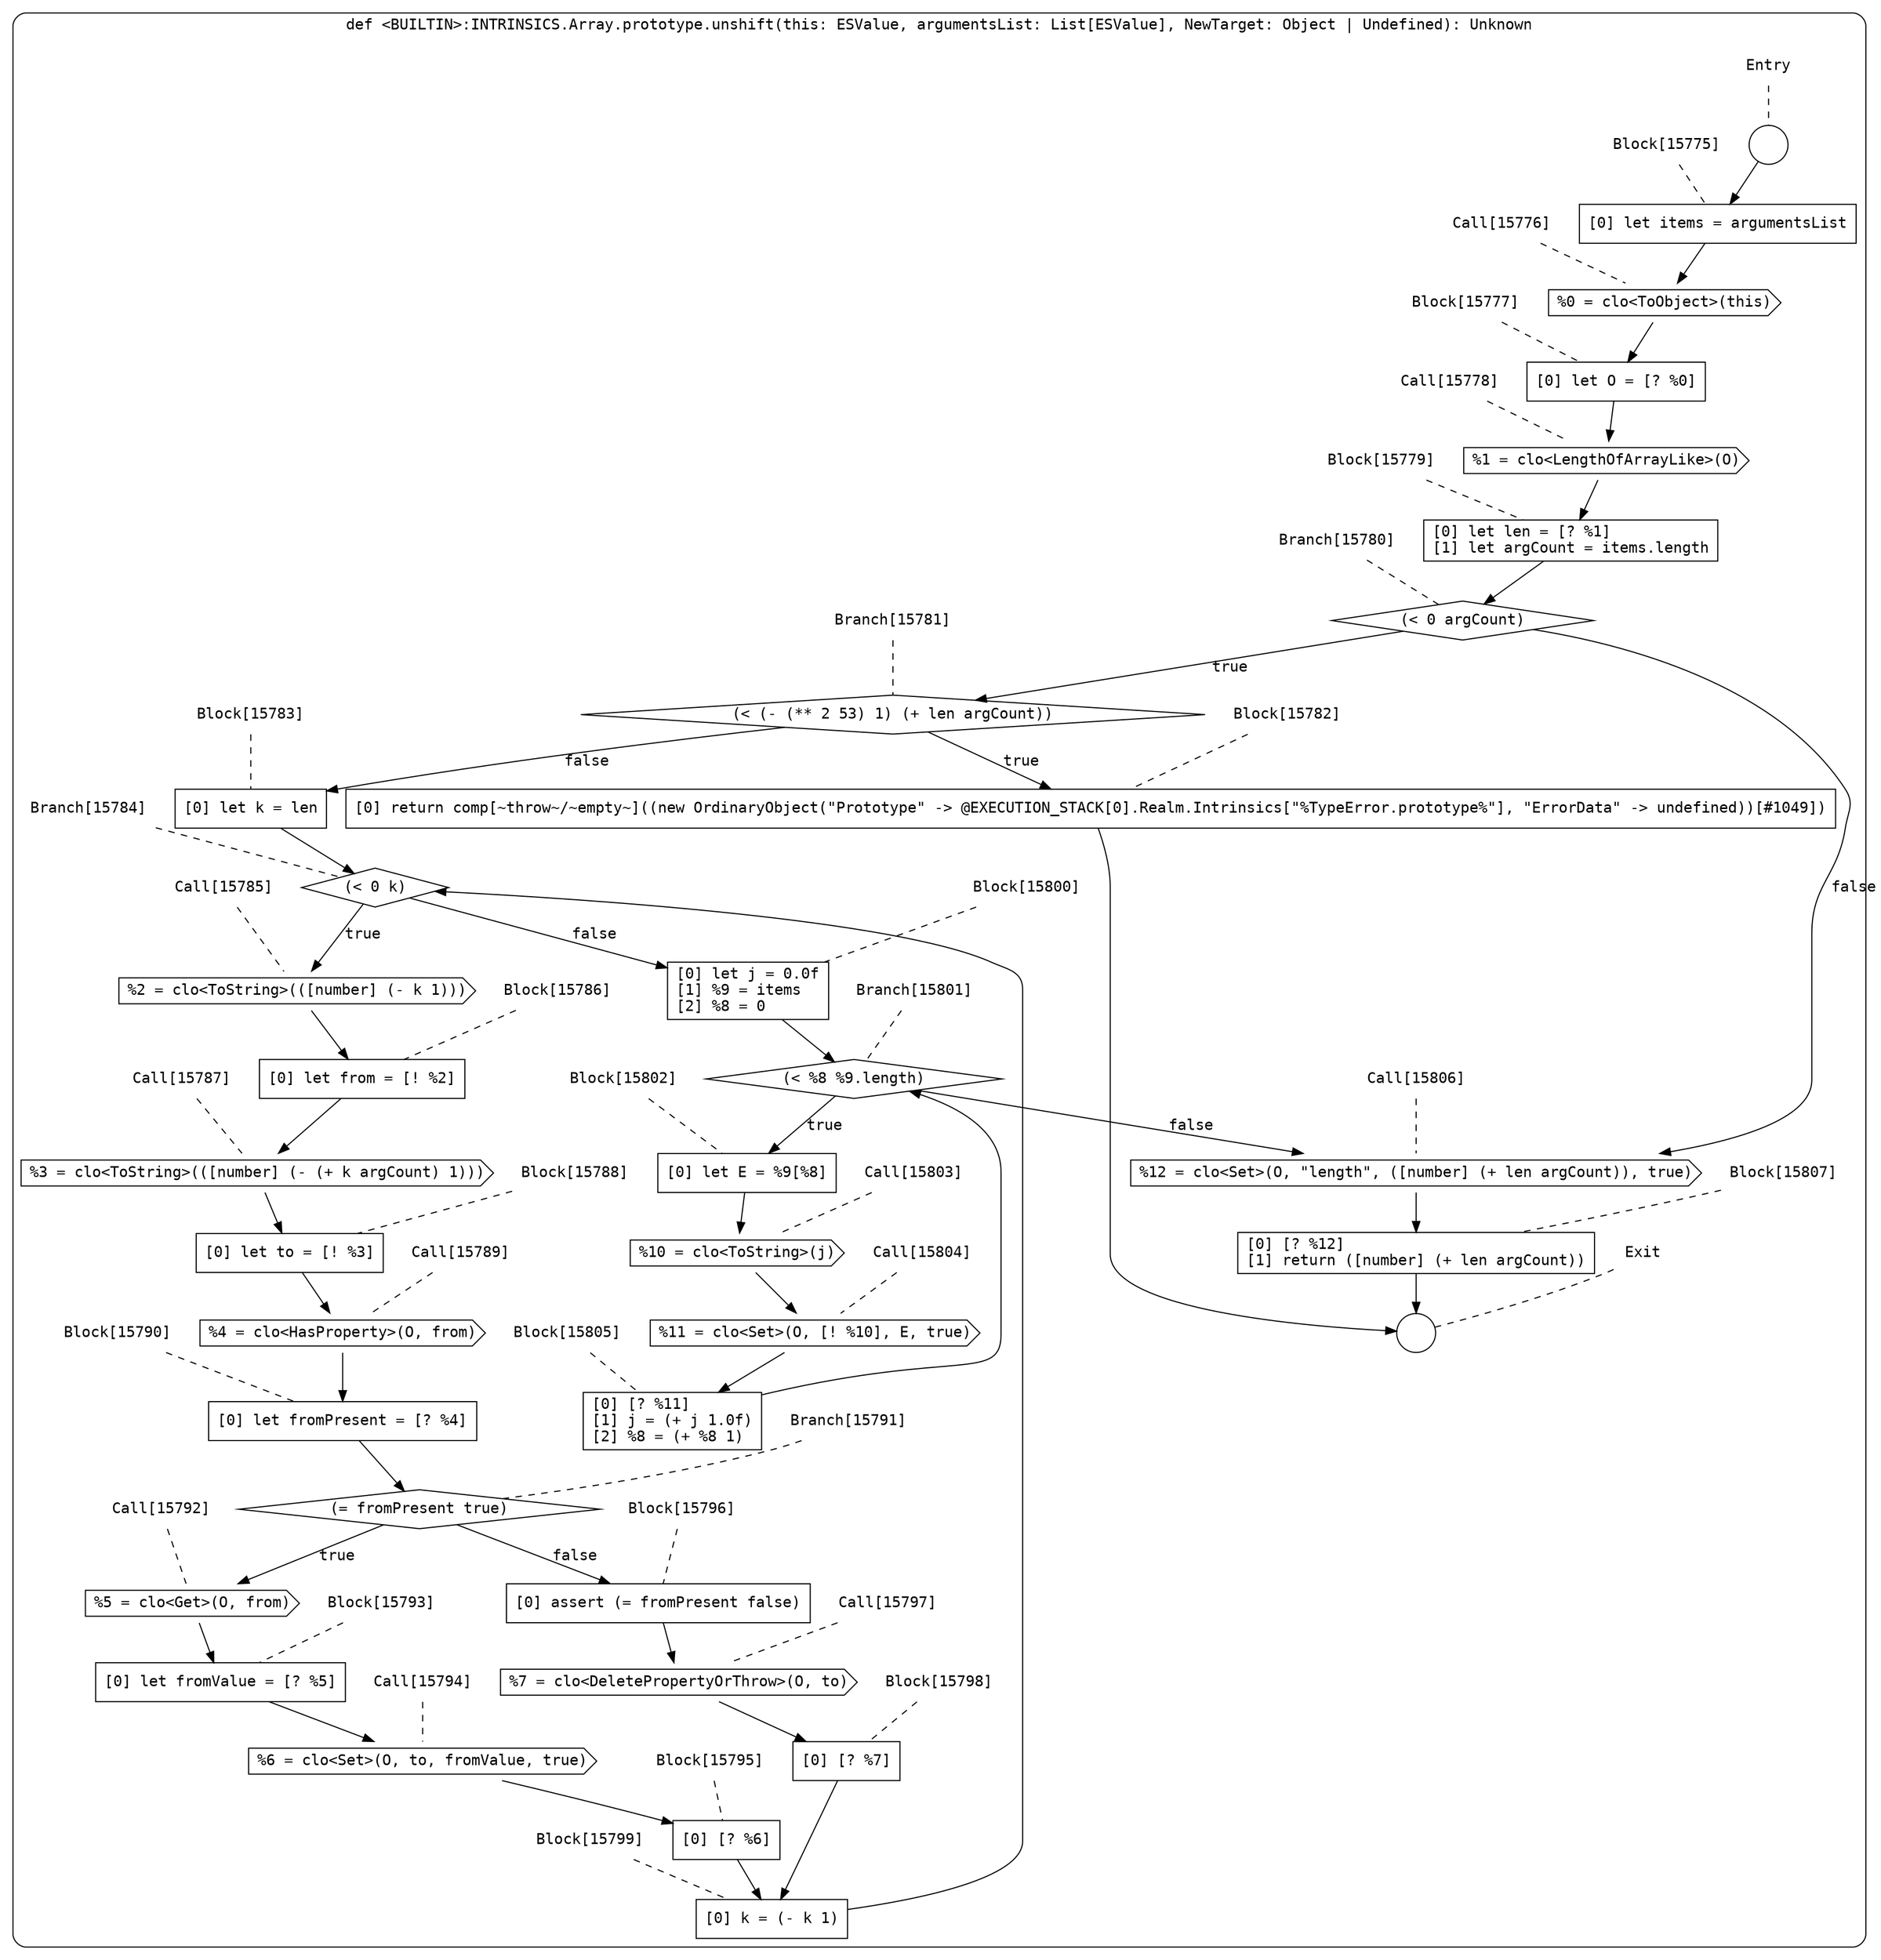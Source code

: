 digraph {
  graph [fontname = "Consolas"]
  node [fontname = "Consolas"]
  edge [fontname = "Consolas"]
  subgraph cluster2378 {
    label = "def <BUILTIN>:INTRINSICS.Array.prototype.unshift(this: ESValue, argumentsList: List[ESValue], NewTarget: Object | Undefined): Unknown"
    style = rounded
    cluster2378_entry_name [shape=none, label=<<font color="black">Entry</font>>]
    cluster2378_entry_name -> cluster2378_entry [arrowhead=none, color="black", style=dashed]
    cluster2378_entry [shape=circle label=" " color="black" fillcolor="white" style=filled]
    cluster2378_entry -> node15775 [color="black"]
    cluster2378_exit_name [shape=none, label=<<font color="black">Exit</font>>]
    cluster2378_exit_name -> cluster2378_exit [arrowhead=none, color="black", style=dashed]
    cluster2378_exit [shape=circle label=" " color="black" fillcolor="white" style=filled]
    node15775_name [shape=none, label=<<font color="black">Block[15775]</font>>]
    node15775_name -> node15775 [arrowhead=none, color="black", style=dashed]
    node15775 [shape=box, label=<<font color="black">[0] let items = argumentsList<BR ALIGN="LEFT"/></font>> color="black" fillcolor="white", style=filled]
    node15775 -> node15776 [color="black"]
    node15776_name [shape=none, label=<<font color="black">Call[15776]</font>>]
    node15776_name -> node15776 [arrowhead=none, color="black", style=dashed]
    node15776 [shape=cds, label=<<font color="black">%0 = clo&lt;ToObject&gt;(this)</font>> color="black" fillcolor="white", style=filled]
    node15776 -> node15777 [color="black"]
    node15777_name [shape=none, label=<<font color="black">Block[15777]</font>>]
    node15777_name -> node15777 [arrowhead=none, color="black", style=dashed]
    node15777 [shape=box, label=<<font color="black">[0] let O = [? %0]<BR ALIGN="LEFT"/></font>> color="black" fillcolor="white", style=filled]
    node15777 -> node15778 [color="black"]
    node15778_name [shape=none, label=<<font color="black">Call[15778]</font>>]
    node15778_name -> node15778 [arrowhead=none, color="black", style=dashed]
    node15778 [shape=cds, label=<<font color="black">%1 = clo&lt;LengthOfArrayLike&gt;(O)</font>> color="black" fillcolor="white", style=filled]
    node15778 -> node15779 [color="black"]
    node15779_name [shape=none, label=<<font color="black">Block[15779]</font>>]
    node15779_name -> node15779 [arrowhead=none, color="black", style=dashed]
    node15779 [shape=box, label=<<font color="black">[0] let len = [? %1]<BR ALIGN="LEFT"/>[1] let argCount = items.length<BR ALIGN="LEFT"/></font>> color="black" fillcolor="white", style=filled]
    node15779 -> node15780 [color="black"]
    node15780_name [shape=none, label=<<font color="black">Branch[15780]</font>>]
    node15780_name -> node15780 [arrowhead=none, color="black", style=dashed]
    node15780 [shape=diamond, label=<<font color="black">(&lt; 0 argCount)</font>> color="black" fillcolor="white", style=filled]
    node15780 -> node15781 [label=<<font color="black">true</font>> color="black"]
    node15780 -> node15806 [label=<<font color="black">false</font>> color="black"]
    node15781_name [shape=none, label=<<font color="black">Branch[15781]</font>>]
    node15781_name -> node15781 [arrowhead=none, color="black", style=dashed]
    node15781 [shape=diamond, label=<<font color="black">(&lt; (- (** 2 53) 1) (+ len argCount))</font>> color="black" fillcolor="white", style=filled]
    node15781 -> node15782 [label=<<font color="black">true</font>> color="black"]
    node15781 -> node15783 [label=<<font color="black">false</font>> color="black"]
    node15806_name [shape=none, label=<<font color="black">Call[15806]</font>>]
    node15806_name -> node15806 [arrowhead=none, color="black", style=dashed]
    node15806 [shape=cds, label=<<font color="black">%12 = clo&lt;Set&gt;(O, &quot;length&quot;, ([number] (+ len argCount)), true)</font>> color="black" fillcolor="white", style=filled]
    node15806 -> node15807 [color="black"]
    node15782_name [shape=none, label=<<font color="black">Block[15782]</font>>]
    node15782_name -> node15782 [arrowhead=none, color="black", style=dashed]
    node15782 [shape=box, label=<<font color="black">[0] return comp[~throw~/~empty~]((new OrdinaryObject(&quot;Prototype&quot; -&gt; @EXECUTION_STACK[0].Realm.Intrinsics[&quot;%TypeError.prototype%&quot;], &quot;ErrorData&quot; -&gt; undefined))[#1049])<BR ALIGN="LEFT"/></font>> color="black" fillcolor="white", style=filled]
    node15782 -> cluster2378_exit [color="black"]
    node15783_name [shape=none, label=<<font color="black">Block[15783]</font>>]
    node15783_name -> node15783 [arrowhead=none, color="black", style=dashed]
    node15783 [shape=box, label=<<font color="black">[0] let k = len<BR ALIGN="LEFT"/></font>> color="black" fillcolor="white", style=filled]
    node15783 -> node15784 [color="black"]
    node15807_name [shape=none, label=<<font color="black">Block[15807]</font>>]
    node15807_name -> node15807 [arrowhead=none, color="black", style=dashed]
    node15807 [shape=box, label=<<font color="black">[0] [? %12]<BR ALIGN="LEFT"/>[1] return ([number] (+ len argCount))<BR ALIGN="LEFT"/></font>> color="black" fillcolor="white", style=filled]
    node15807 -> cluster2378_exit [color="black"]
    node15784_name [shape=none, label=<<font color="black">Branch[15784]</font>>]
    node15784_name -> node15784 [arrowhead=none, color="black", style=dashed]
    node15784 [shape=diamond, label=<<font color="black">(&lt; 0 k)</font>> color="black" fillcolor="white", style=filled]
    node15784 -> node15785 [label=<<font color="black">true</font>> color="black"]
    node15784 -> node15800 [label=<<font color="black">false</font>> color="black"]
    node15785_name [shape=none, label=<<font color="black">Call[15785]</font>>]
    node15785_name -> node15785 [arrowhead=none, color="black", style=dashed]
    node15785 [shape=cds, label=<<font color="black">%2 = clo&lt;ToString&gt;(([number] (- k 1)))</font>> color="black" fillcolor="white", style=filled]
    node15785 -> node15786 [color="black"]
    node15800_name [shape=none, label=<<font color="black">Block[15800]</font>>]
    node15800_name -> node15800 [arrowhead=none, color="black", style=dashed]
    node15800 [shape=box, label=<<font color="black">[0] let j = 0.0f<BR ALIGN="LEFT"/>[1] %9 = items<BR ALIGN="LEFT"/>[2] %8 = 0<BR ALIGN="LEFT"/></font>> color="black" fillcolor="white", style=filled]
    node15800 -> node15801 [color="black"]
    node15786_name [shape=none, label=<<font color="black">Block[15786]</font>>]
    node15786_name -> node15786 [arrowhead=none, color="black", style=dashed]
    node15786 [shape=box, label=<<font color="black">[0] let from = [! %2]<BR ALIGN="LEFT"/></font>> color="black" fillcolor="white", style=filled]
    node15786 -> node15787 [color="black"]
    node15801_name [shape=none, label=<<font color="black">Branch[15801]</font>>]
    node15801_name -> node15801 [arrowhead=none, color="black", style=dashed]
    node15801 [shape=diamond, label=<<font color="black">(&lt; %8 %9.length)</font>> color="black" fillcolor="white", style=filled]
    node15801 -> node15802 [label=<<font color="black">true</font>> color="black"]
    node15801 -> node15806 [label=<<font color="black">false</font>> color="black"]
    node15787_name [shape=none, label=<<font color="black">Call[15787]</font>>]
    node15787_name -> node15787 [arrowhead=none, color="black", style=dashed]
    node15787 [shape=cds, label=<<font color="black">%3 = clo&lt;ToString&gt;(([number] (- (+ k argCount) 1)))</font>> color="black" fillcolor="white", style=filled]
    node15787 -> node15788 [color="black"]
    node15802_name [shape=none, label=<<font color="black">Block[15802]</font>>]
    node15802_name -> node15802 [arrowhead=none, color="black", style=dashed]
    node15802 [shape=box, label=<<font color="black">[0] let E = %9[%8]<BR ALIGN="LEFT"/></font>> color="black" fillcolor="white", style=filled]
    node15802 -> node15803 [color="black"]
    node15788_name [shape=none, label=<<font color="black">Block[15788]</font>>]
    node15788_name -> node15788 [arrowhead=none, color="black", style=dashed]
    node15788 [shape=box, label=<<font color="black">[0] let to = [! %3]<BR ALIGN="LEFT"/></font>> color="black" fillcolor="white", style=filled]
    node15788 -> node15789 [color="black"]
    node15803_name [shape=none, label=<<font color="black">Call[15803]</font>>]
    node15803_name -> node15803 [arrowhead=none, color="black", style=dashed]
    node15803 [shape=cds, label=<<font color="black">%10 = clo&lt;ToString&gt;(j)</font>> color="black" fillcolor="white", style=filled]
    node15803 -> node15804 [color="black"]
    node15789_name [shape=none, label=<<font color="black">Call[15789]</font>>]
    node15789_name -> node15789 [arrowhead=none, color="black", style=dashed]
    node15789 [shape=cds, label=<<font color="black">%4 = clo&lt;HasProperty&gt;(O, from)</font>> color="black" fillcolor="white", style=filled]
    node15789 -> node15790 [color="black"]
    node15804_name [shape=none, label=<<font color="black">Call[15804]</font>>]
    node15804_name -> node15804 [arrowhead=none, color="black", style=dashed]
    node15804 [shape=cds, label=<<font color="black">%11 = clo&lt;Set&gt;(O, [! %10], E, true)</font>> color="black" fillcolor="white", style=filled]
    node15804 -> node15805 [color="black"]
    node15790_name [shape=none, label=<<font color="black">Block[15790]</font>>]
    node15790_name -> node15790 [arrowhead=none, color="black", style=dashed]
    node15790 [shape=box, label=<<font color="black">[0] let fromPresent = [? %4]<BR ALIGN="LEFT"/></font>> color="black" fillcolor="white", style=filled]
    node15790 -> node15791 [color="black"]
    node15805_name [shape=none, label=<<font color="black">Block[15805]</font>>]
    node15805_name -> node15805 [arrowhead=none, color="black", style=dashed]
    node15805 [shape=box, label=<<font color="black">[0] [? %11]<BR ALIGN="LEFT"/>[1] j = (+ j 1.0f)<BR ALIGN="LEFT"/>[2] %8 = (+ %8 1)<BR ALIGN="LEFT"/></font>> color="black" fillcolor="white", style=filled]
    node15805 -> node15801 [color="black"]
    node15791_name [shape=none, label=<<font color="black">Branch[15791]</font>>]
    node15791_name -> node15791 [arrowhead=none, color="black", style=dashed]
    node15791 [shape=diamond, label=<<font color="black">(= fromPresent true)</font>> color="black" fillcolor="white", style=filled]
    node15791 -> node15792 [label=<<font color="black">true</font>> color="black"]
    node15791 -> node15796 [label=<<font color="black">false</font>> color="black"]
    node15792_name [shape=none, label=<<font color="black">Call[15792]</font>>]
    node15792_name -> node15792 [arrowhead=none, color="black", style=dashed]
    node15792 [shape=cds, label=<<font color="black">%5 = clo&lt;Get&gt;(O, from)</font>> color="black" fillcolor="white", style=filled]
    node15792 -> node15793 [color="black"]
    node15796_name [shape=none, label=<<font color="black">Block[15796]</font>>]
    node15796_name -> node15796 [arrowhead=none, color="black", style=dashed]
    node15796 [shape=box, label=<<font color="black">[0] assert (= fromPresent false)<BR ALIGN="LEFT"/></font>> color="black" fillcolor="white", style=filled]
    node15796 -> node15797 [color="black"]
    node15793_name [shape=none, label=<<font color="black">Block[15793]</font>>]
    node15793_name -> node15793 [arrowhead=none, color="black", style=dashed]
    node15793 [shape=box, label=<<font color="black">[0] let fromValue = [? %5]<BR ALIGN="LEFT"/></font>> color="black" fillcolor="white", style=filled]
    node15793 -> node15794 [color="black"]
    node15797_name [shape=none, label=<<font color="black">Call[15797]</font>>]
    node15797_name -> node15797 [arrowhead=none, color="black", style=dashed]
    node15797 [shape=cds, label=<<font color="black">%7 = clo&lt;DeletePropertyOrThrow&gt;(O, to)</font>> color="black" fillcolor="white", style=filled]
    node15797 -> node15798 [color="black"]
    node15794_name [shape=none, label=<<font color="black">Call[15794]</font>>]
    node15794_name -> node15794 [arrowhead=none, color="black", style=dashed]
    node15794 [shape=cds, label=<<font color="black">%6 = clo&lt;Set&gt;(O, to, fromValue, true)</font>> color="black" fillcolor="white", style=filled]
    node15794 -> node15795 [color="black"]
    node15798_name [shape=none, label=<<font color="black">Block[15798]</font>>]
    node15798_name -> node15798 [arrowhead=none, color="black", style=dashed]
    node15798 [shape=box, label=<<font color="black">[0] [? %7]<BR ALIGN="LEFT"/></font>> color="black" fillcolor="white", style=filled]
    node15798 -> node15799 [color="black"]
    node15795_name [shape=none, label=<<font color="black">Block[15795]</font>>]
    node15795_name -> node15795 [arrowhead=none, color="black", style=dashed]
    node15795 [shape=box, label=<<font color="black">[0] [? %6]<BR ALIGN="LEFT"/></font>> color="black" fillcolor="white", style=filled]
    node15795 -> node15799 [color="black"]
    node15799_name [shape=none, label=<<font color="black">Block[15799]</font>>]
    node15799_name -> node15799 [arrowhead=none, color="black", style=dashed]
    node15799 [shape=box, label=<<font color="black">[0] k = (- k 1)<BR ALIGN="LEFT"/></font>> color="black" fillcolor="white", style=filled]
    node15799 -> node15784 [color="black"]
  }
}